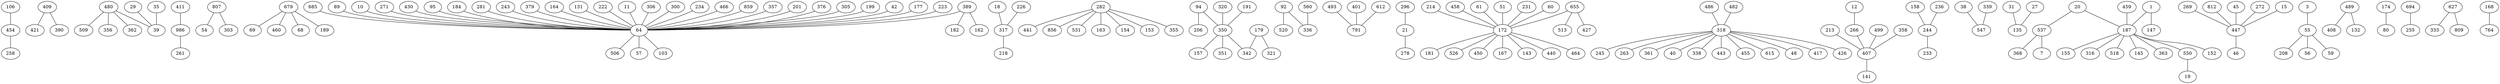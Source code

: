 strict graph "" {
	graph ["edge"="{}",
		file="/Users/felicedeluca/Developer/UofA/mlgd/datasets/eucore/set2/input/Layer_Layer2_topics_v2_id.dot",
		"graph"="{'file': '/Users/felicedeluca/Developer/UofA/mlgd/datasets/eucore/set2/input/Layer_Layer2_topics_v2_id.dot'}",
		"node"="{'label': '', 'level': ''}"
	];
	182	 [label=106,
		level=1];
	342	 [label=454,
		level=2];
	182 -- 342;
	6	 [label=409,
		level=1];
	599	 [label=421,
		level=2];
	6 -- 599;
	597	 [label=390,
		level=2];
	6 -- 597;
	273	 [label=480,
		level=1];
	276	 [label=509,
		level=2];
	273 -- 276;
	275	 [label=356,
		level=2];
	273 -- 275;
	279	 [label=362,
		level=2];
	273 -- 279;
	274	 [label=39,
		level=2];
	273 -- 274;
	46	 [label=411,
		level=1];
	694	 [label=986,
		level=2];
	46 -- 694;
	863	 [label=807,
		level=2];
	975	 [label=54,
		level=2];
	863 -- 975;
	296	 [label=303,
		level=1];
	863 -- 296;
	69	 [label=679,
		level=1];
	82	 [label=69,
		level=2];
	69 -- 82;
	76	 [label=460,
		level=2];
	69 -- 76;
	73	 [label=68,
		level=2];
	69 -- 73;
	80	 [label=189,
		level=2];
	69 -- 80;
	306	 [label=29,
		level=2];
	306 -- 274;
	192	 [label=685,
		level=2];
	3	 [label=64,
		level=1];
	192 -- 3;
	323	 [label=18,
		level=2];
	304	 [label=317,
		level=1];
	323 -- 304;
	4	 [label=282,
		level=1];
	398	 [label=441,
		level=2];
	4 -- 398;
	388	 [label=856,
		level=2];
	4 -- 388;
	405	 [label=531,
		level=2];
	4 -- 405;
	399	 [label=163,
		level=2];
	4 -- 399;
	401	 [label=154,
		level=2];
	4 -- 401;
	390	 [label=153,
		level=2];
	4 -- 390;
	407	 [label=355,
		level=2];
	4 -- 407;
	125	 [label=94,
		level=2];
	591	 [label=206,
		level=2];
	125 -- 591;
	123	 [label=350,
		level=1];
	125 -- 123;
	145	 [label=92,
		level=2];
	344	 [label=520,
		level=2];
	145 -- 344;
	96	 [label=336,
		level=1];
	145 -- 96;
	120	 [label=493,
		level=1];
	868	 [label=791,
		level=2];
	120 -- 868;
	155	 [label=89,
		level=2];
	155 -- 3;
	428	 [label=296,
		level=2];
	122	 [label=21,
		level=1];
	428 -- 122;
	411	 [label=278,
		level=2];
	122 -- 411;
	528	 [label=214,
		level=2];
	337	 [label=172,
		level=1];
	528 -- 337;
	24	 [label=486,
		level=2];
	1	 [label=318,
		level=1];
	24 -- 1;
	191	 [label=10,
		level=2];
	191 -- 3;
	243	 [label=271,
		level=2];
	243 -- 3;
	473	 [label=213,
		level=2];
	462	 [label=407,
		level=2];
	473 -- 462;
	617	 [label=12,
		level=2];
	463	 [label=266,
		level=2];
	617 -- 463;
	199	 [label=430,
		level=2];
	199 -- 3;
	330	 [label=158,
		level=2];
	153	 [label=244,
		level=1];
	330 -- 153;
	65	 [label=38,
		level=2];
	2	 [label=547,
		level=1];
	65 -- 2;
	319	 [label=226,
		level=2];
	319 -- 304;
	61	 [label=339,
		level=2];
	61 -- 2;
	314	 [label=218,
		level=2];
	304 -- 314;
	101	 [label=31,
		level=2];
	95	 [label=135,
		level=1];
	101 -- 95;
	272	 [label=459,
		level=2];
	70	 [label=187,
		level=1];
	272 -- 70;
	128	 [label=320,
		level=2];
	128 -- 123;
	25	 [label=482,
		level=2];
	25 -- 1;
	265	 [label=20,
		level=2];
	461	 [label=537,
		level=2];
	265 -- 461;
	265 -- 70;
	252	 [label=95,
		level=2];
	252 -- 3;
	474	 [label=499,
		level=2];
	474 -- 462;
	519	 [label=458,
		level=2];
	519 -- 337;
	188	 [label=269,
		level=1];
	355	 [label=447,
		level=2];
	188 -- 355;
	27	 [label=245,
		level=2];
	1 -- 27;
	26	 [label=263,
		level=2];
	1 -- 26;
	5	 [label=361,
		level=2];
	1 -- 5;
	21	 [label=40,
		level=2];
	1 -- 21;
	16	 [label=338,
		level=2];
	1 -- 16;
	57	 [label=443,
		level=2];
	1 -- 57;
	56	 [label=455,
		level=2];
	1 -- 56;
	29	 [label=615,
		level=2];
	1 -- 29;
	19	 [label=48,
		level=2];
	1 -- 19;
	31	 [label=417,
		level=2];
	1 -- 31;
	47	 [label=426,
		level=2];
	1 -- 47;
	539	 [label=3,
		level=2];
	536	 [label=55,
		level=1];
	539 -- 536;
	329	 [label=236,
		level=2];
	329 -- 153;
	152	 [label=489,
		level=1];
	301	 [label=408,
		level=2];
	152 -- 301;
	302	 [label=132,
		level=2];
	152 -- 302;
	228	 [label=184,
		level=2];
	228 -- 3;
	443	 [label=179,
		level=2];
	453	 [label=321,
		level=2];
	443 -- 453;
	131	 [label=342,
		level=2];
	443 -- 131;
	545	 [label=208,
		level=2];
	536 -- 545;
	548	 [label=56,
		level=2];
	536 -- 548;
	542	 [label=59,
		level=2];
	536 -- 542;
	336	 [label=655,
		level=2];
	336 -- 337;
	338	 [label=513,
		level=2];
	336 -- 338;
	339	 [label=427,
		level=2];
	336 -- 339;
	294	 [label=174,
		level=2];
	71	 [label=80,
		level=1];
	294 -- 71;
	512	 [label=61,
		level=2];
	512 -- 337;
	184	 [label=281,
		level=2];
	184 -- 3;
	193	 [label=243,
		level=2];
	193 -- 3;
	486	 [label=51,
		level=2];
	486 -- 337;
	830	 [label=368,
		level=2];
	461 -- 830;
	949	 [label=7,
		level=2];
	461 -- 949;
	147	 [label=560,
		level=2];
	147 -- 96;
	331	 [label=233,
		level=2];
	153 -- 331;
	254	 [label=1,
		level=2];
	254 -- 70;
	478	 [label=147,
		level=2];
	254 -- 478;
	186	 [label=379,
		level=2];
	186 -- 3;
	695	 [label=261,
		level=2];
	694 -- 695;
	164	 [label=164,
		level=2];
	164 -- 3;
	112	 [label=694,
		level=1];
	115	 [label=255,
		level=2];
	112 -- 115;
	493	 [label=231,
		level=2];
	493 -- 337;
	377	 [label=627,
		level=2];
	23	 [label=333,
		level=1];
	377 -- 23;
	379	 [label=809,
		level=2];
	377 -- 379;
	376	 [label=812,
		level=2];
	376 -- 355;
	173	 [label=131,
		level=2];
	173 -- 3;
	213	 [label=222,
		level=2];
	213 -- 3;
	369	 [label=45,
		level=2];
	369 -- 355;
	194	 [label=11,
		level=2];
	194 -- 3;
	497	 [label=60,
		level=2];
	497 -- 337;
	86	 [label=168,
		level=2];
	85	 [label=764,
		level=1];
	86 -- 85;
	139	 [label=191,
		level=2];
	139 -- 123;
	517	 [label=181,
		level=2];
	337 -- 517;
	499	 [label=526,
		level=2];
	337 -- 499;
	483	 [label=450,
		level=2];
	337 -- 483;
	525	 [label=167,
		level=2];
	337 -- 525;
	514	 [label=143,
		level=2];
	337 -- 514;
	488	 [label=440,
		level=2];
	337 -- 488;
	518	 [label=464,
		level=2];
	337 -- 518;
	123 -- 131;
	143	 [label=157,
		level=2];
	123 -- 143;
	126	 [label=351,
		level=2];
	123 -- 126;
	171	 [label=306,
		level=2];
	171 -- 3;
	198	 [label=300,
		level=2];
	198 -- 3;
	108	 [label=27,
		level=2];
	108 -- 95;
	872	 [label=401,
		level=2];
	872 -- 868;
	239	 [label=234,
		level=2];
	239 -- 3;
	463 -- 462;
	374	 [label=272,
		level=2];
	374 -- 355;
	219	 [label=466,
		level=2];
	219 -- 3;
	189	 [label=859,
		level=2];
	189 -- 3;
	156	 [label=389,
		level=2];
	608	 [label=182,
		level=2];
	156 -- 608;
	156 -- 3;
	604	 [label=162,
		level=2];
	156 -- 604;
	230	 [label=357,
		level=2];
	230 -- 3;
	206	 [label=201,
		level=2];
	206 -- 3;
	231	 [label=376,
		level=2];
	231 -- 3;
	249	 [label=305,
		level=2];
	249 -- 3;
	367	 [label=15,
		level=2];
	367 -- 355;
	172	 [label=199,
		level=2];
	172 -- 3;
	255	 [label=550,
		level=2];
	70 -- 255;
	264	 [label=152,
		level=2];
	70 -- 264;
	261	 [label=155,
		level=2];
	70 -- 261;
	259	 [label=316,
		level=2];
	70 -- 259;
	260	 [label=518,
		level=2];
	70 -- 260;
	271	 [label=145,
		level=2];
	70 -- 271;
	256	 [label=363,
		level=2];
	70 -- 256;
	203	 [label=42,
		level=2];
	203 -- 3;
	633	 [label=19,
		level=2];
	255 -- 633;
	185	 [label=177,
		level=2];
	185 -- 3;
	360	 [label=46,
		level=2];
	355 -- 360;
	471	 [label=358,
		level=2];
	471 -- 462;
	179	 [label=223,
		level=2];
	179 -- 3;
	343	 [label=258,
		level=2];
	342 -- 343;
	307	 [label=35,
		level=2];
	307 -- 274;
	196	 [label=506,
		level=2];
	3 -- 196;
	175	 [label=57,
		level=2];
	3 -- 175;
	169	 [label=103,
		level=2];
	3 -- 169;
	871	 [label=612,
		level=2];
	871 -- 868;
	248	 [label=141,
		level=1];
	462 -- 248;
}
